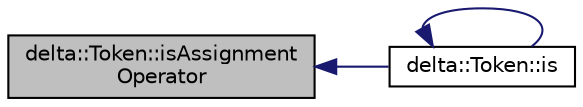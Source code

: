 digraph "delta::Token::isAssignmentOperator"
{
  edge [fontname="Helvetica",fontsize="10",labelfontname="Helvetica",labelfontsize="10"];
  node [fontname="Helvetica",fontsize="10",shape=record];
  rankdir="LR";
  Node17 [label="delta::Token::isAssignment\lOperator",height=0.2,width=0.4,color="black", fillcolor="grey75", style="filled", fontcolor="black"];
  Node17 -> Node18 [dir="back",color="midnightblue",fontsize="10",style="solid",fontname="Helvetica"];
  Node18 [label="delta::Token::is",height=0.2,width=0.4,color="black", fillcolor="white", style="filled",URL="$structdelta_1_1_token.html#ada52d2e13d06ef1036a3c5b409617a32"];
  Node18 -> Node18 [dir="back",color="midnightblue",fontsize="10",style="solid",fontname="Helvetica"];
}
